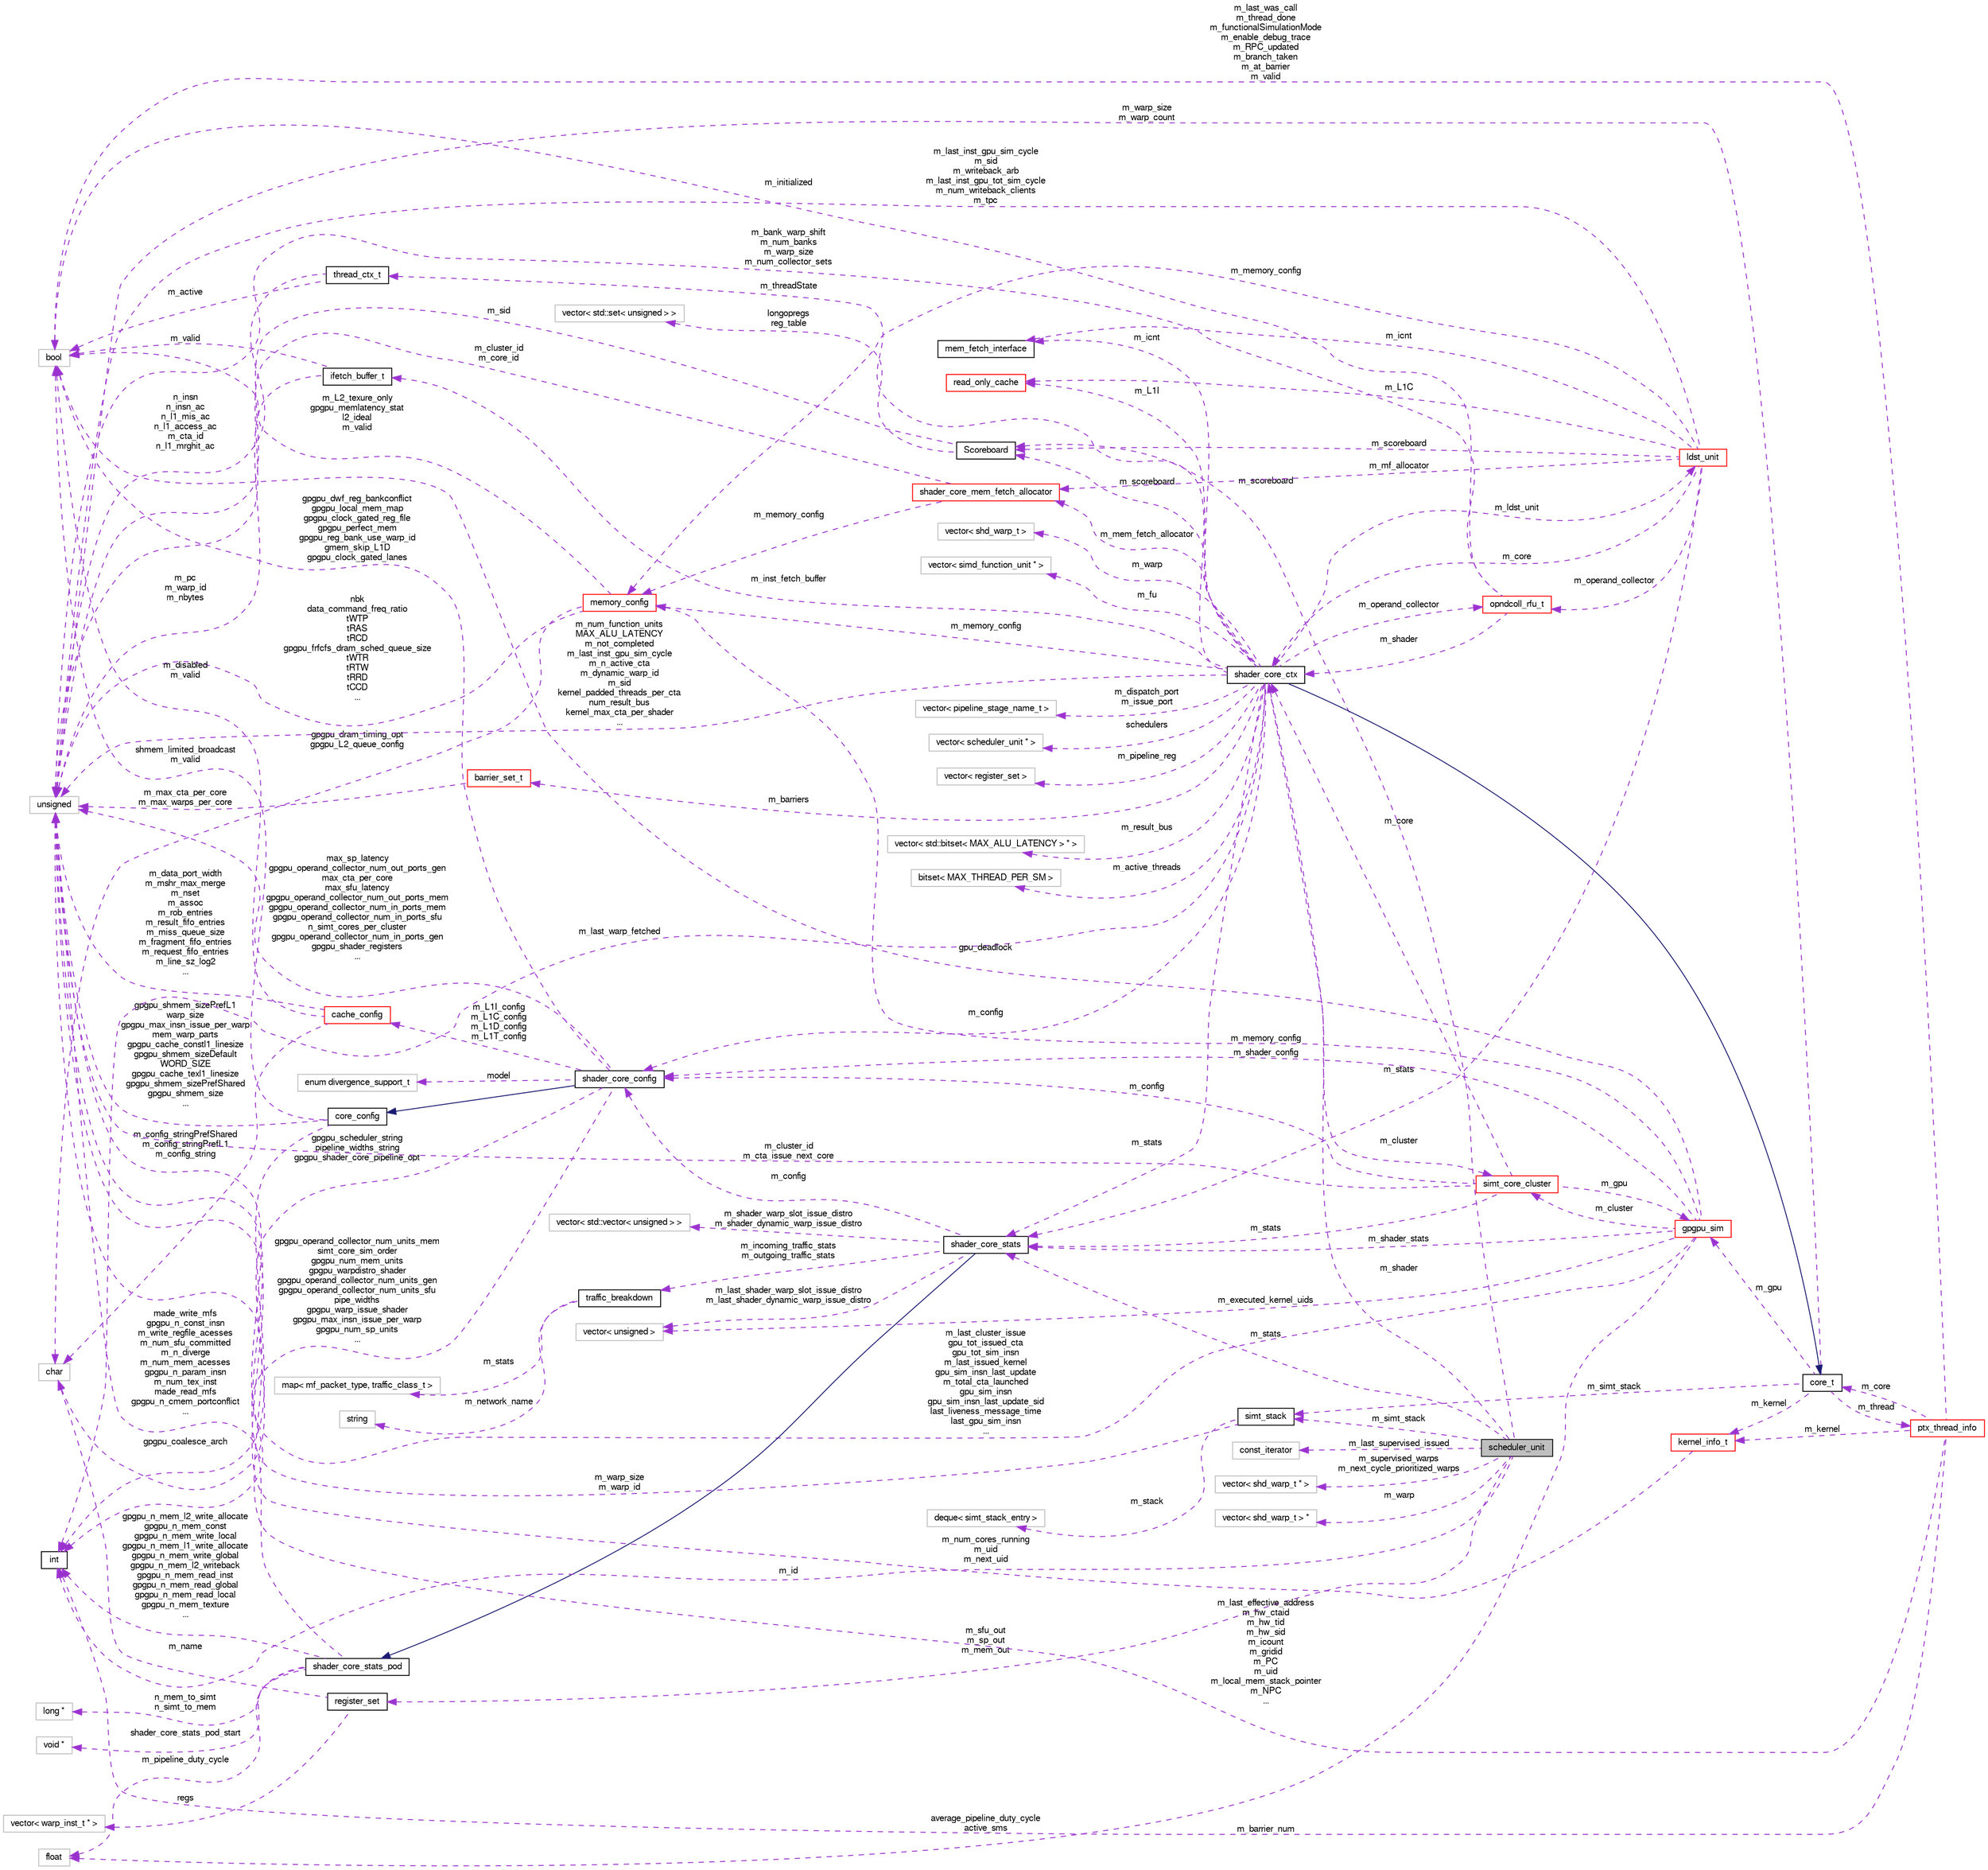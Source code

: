 digraph G
{
  bgcolor="transparent";
  edge [fontname="FreeSans",fontsize="10",labelfontname="FreeSans",labelfontsize="10"];
  node [fontname="FreeSans",fontsize="10",shape=record];
  rankdir=LR;
  Node1 [label="scheduler_unit",height=0.2,width=0.4,color="black", fillcolor="grey75", style="filled" fontcolor="black"];
  Node2 -> Node1 [dir=back,color="darkorchid3",fontsize="10",style="dashed",label="m_sfu_out\nm_sp_out\nm_mem_out",fontname="FreeSans"];
  Node2 [label="register_set",height=0.2,width=0.4,color="black",URL="$classregister__set.html"];
  Node3 -> Node2 [dir=back,color="darkorchid3",fontsize="10",style="dashed",label="m_name",fontname="FreeSans"];
  Node3 [label="char",height=0.2,width=0.4,color="grey75"];
  Node4 -> Node2 [dir=back,color="darkorchid3",fontsize="10",style="dashed",label="regs",fontname="FreeSans"];
  Node4 [label="vector\< warp_inst_t * \>",height=0.2,width=0.4,color="grey75"];
  Node5 -> Node1 [dir=back,color="darkorchid3",fontsize="10",style="dashed",label="m_simt_stack",fontname="FreeSans"];
  Node5 [label="simt_stack",height=0.2,width=0.4,color="black",URL="$classsimt__stack.html"];
  Node6 -> Node5 [dir=back,color="darkorchid3",fontsize="10",style="dashed",label="m_warp_size\nm_warp_id",fontname="FreeSans"];
  Node6 [label="unsigned",height=0.2,width=0.4,color="grey75"];
  Node7 -> Node5 [dir=back,color="darkorchid3",fontsize="10",style="dashed",label="m_stack",fontname="FreeSans"];
  Node7 [label="deque\< simt_stack_entry \>",height=0.2,width=0.4,color="grey75"];
  Node8 -> Node1 [dir=back,color="darkorchid3",fontsize="10",style="dashed",label="m_stats",fontname="FreeSans"];
  Node8 [label="shader_core_stats",height=0.2,width=0.4,color="black",URL="$classshader__core__stats.html"];
  Node9 -> Node8 [dir=back,color="midnightblue",fontsize="10",style="solid",fontname="FreeSans"];
  Node9 [label="shader_core_stats_pod",height=0.2,width=0.4,color="black",URL="$structshader__core__stats__pod.html"];
  Node10 -> Node9 [dir=back,color="darkorchid3",fontsize="10",style="dashed",label="m_pipeline_duty_cycle",fontname="FreeSans"];
  Node10 [label="float",height=0.2,width=0.4,color="grey75"];
  Node11 -> Node9 [dir=back,color="darkorchid3",fontsize="10",style="dashed",label="n_mem_to_simt\nn_simt_to_mem",fontname="FreeSans"];
  Node11 [label="long *",height=0.2,width=0.4,color="grey75"];
  Node12 -> Node9 [dir=back,color="darkorchid3",fontsize="10",style="dashed",label="gpgpu_n_mem_l2_write_allocate\ngpgpu_n_mem_const\ngpgpu_n_mem_write_local\ngpgpu_n_mem_l1_write_allocate\ngpgpu_n_mem_write_global\ngpgpu_n_mem_l2_writeback\ngpgpu_n_mem_read_inst\ngpgpu_n_mem_read_global\ngpgpu_n_mem_read_local\ngpgpu_n_mem_texture\n...",fontname="FreeSans"];
  Node12 [label="int",height=0.2,width=0.4,color="black",URL="$classint.html"];
  Node6 -> Node9 [dir=back,color="darkorchid3",fontsize="10",style="dashed",label="made_write_mfs\ngpgpu_n_const_insn\nm_write_regfile_acesses\nm_num_sfu_committed\nm_n_diverge\nm_num_mem_acesses\ngpgpu_n_param_insn\nm_num_tex_inst\nmade_read_mfs\ngpgpu_n_cmem_portconflict\n...",fontname="FreeSans"];
  Node13 -> Node9 [dir=back,color="darkorchid3",fontsize="10",style="dashed",label="shader_core_stats_pod_start",fontname="FreeSans"];
  Node13 [label="void *",height=0.2,width=0.4,color="grey75"];
  Node14 -> Node8 [dir=back,color="darkorchid3",fontsize="10",style="dashed",label="m_incoming_traffic_stats\nm_outgoing_traffic_stats",fontname="FreeSans"];
  Node14 [label="traffic_breakdown",height=0.2,width=0.4,color="black",URL="$classtraffic__breakdown.html"];
  Node15 -> Node14 [dir=back,color="darkorchid3",fontsize="10",style="dashed",label="m_stats",fontname="FreeSans"];
  Node15 [label="map\< mf_packet_type, traffic_class_t \>",height=0.2,width=0.4,color="grey75"];
  Node16 -> Node14 [dir=back,color="darkorchid3",fontsize="10",style="dashed",label="m_network_name",fontname="FreeSans"];
  Node16 [label="string",height=0.2,width=0.4,color="grey75"];
  Node17 -> Node8 [dir=back,color="darkorchid3",fontsize="10",style="dashed",label="m_config",fontname="FreeSans"];
  Node17 [label="shader_core_config",height=0.2,width=0.4,color="black",URL="$structshader__core__config.html"];
  Node18 -> Node17 [dir=back,color="midnightblue",fontsize="10",style="solid",fontname="FreeSans"];
  Node18 [label="core_config",height=0.2,width=0.4,color="black",URL="$structcore__config.html"];
  Node12 -> Node18 [dir=back,color="darkorchid3",fontsize="10",style="dashed",label="gpgpu_coalesce_arch",fontname="FreeSans"];
  Node19 -> Node18 [dir=back,color="darkorchid3",fontsize="10",style="dashed",label="shmem_limited_broadcast\nm_valid",fontname="FreeSans"];
  Node19 [label="bool",height=0.2,width=0.4,color="grey75"];
  Node6 -> Node18 [dir=back,color="darkorchid3",fontsize="10",style="dashed",label="gpgpu_shmem_sizePrefL1\nwarp_size\ngpgpu_max_insn_issue_per_warp\nmem_warp_parts\ngpgpu_cache_constl1_linesize\ngpgpu_shmem_sizeDefault\nWORD_SIZE\ngpgpu_cache_texl1_linesize\ngpgpu_shmem_sizePrefShared\ngpgpu_shmem_size\n...",fontname="FreeSans"];
  Node3 -> Node17 [dir=back,color="darkorchid3",fontsize="10",style="dashed",label="gpgpu_scheduler_string\npipeline_widths_string\ngpgpu_shader_core_pipeline_opt",fontname="FreeSans"];
  Node20 -> Node17 [dir=back,color="darkorchid3",fontsize="10",style="dashed",label="model",fontname="FreeSans"];
  Node20 [label="enum divergence_support_t",height=0.2,width=0.4,color="grey75"];
  Node12 -> Node17 [dir=back,color="darkorchid3",fontsize="10",style="dashed",label="gpgpu_operand_collector_num_units_mem\nsimt_core_sim_order\ngpgpu_num_mem_units\ngpgpu_warpdistro_shader\ngpgpu_operand_collector_num_units_gen\ngpgpu_operand_collector_num_units_sfu\npipe_widths\ngpgpu_warp_issue_shader\ngpgpu_max_insn_issue_per_warp\ngpgpu_num_sp_units\n...",fontname="FreeSans"];
  Node19 -> Node17 [dir=back,color="darkorchid3",fontsize="10",style="dashed",label="gpgpu_dwf_reg_bankconflict\ngpgpu_local_mem_map\ngpgpu_clock_gated_reg_file\ngpgpu_perfect_mem\ngpgpu_reg_bank_use_warp_id\ngmem_skip_L1D\ngpgpu_clock_gated_lanes",fontname="FreeSans"];
  Node21 -> Node17 [dir=back,color="darkorchid3",fontsize="10",style="dashed",label="m_L1I_config\nm_L1C_config\nm_L1D_config\nm_L1T_config",fontname="FreeSans"];
  Node21 [label="cache_config",height=0.2,width=0.4,color="red",URL="$classcache__config.html"];
  Node3 -> Node21 [dir=back,color="darkorchid3",fontsize="10",style="dashed",label="m_config_stringPrefShared\nm_config_stringPrefL1\nm_config_string",fontname="FreeSans"];
  Node19 -> Node21 [dir=back,color="darkorchid3",fontsize="10",style="dashed",label="m_disabled\nm_valid",fontname="FreeSans"];
  Node6 -> Node21 [dir=back,color="darkorchid3",fontsize="10",style="dashed",label="m_data_port_width\nm_mshr_max_merge\nm_nset\nm_assoc\nm_rob_entries\nm_result_fifo_entries\nm_miss_queue_size\nm_fragment_fifo_entries\nm_request_fifo_entries\nm_line_sz_log2\n...",fontname="FreeSans"];
  Node6 -> Node17 [dir=back,color="darkorchid3",fontsize="10",style="dashed",label="max_sp_latency\ngpgpu_operand_collector_num_out_ports_gen\nmax_cta_per_core\nmax_sfu_latency\ngpgpu_operand_collector_num_out_ports_mem\ngpgpu_operand_collector_num_in_ports_mem\ngpgpu_operand_collector_num_in_ports_sfu\nn_simt_cores_per_cluster\ngpgpu_operand_collector_num_in_ports_gen\ngpgpu_shader_registers\n...",fontname="FreeSans"];
  Node22 -> Node8 [dir=back,color="darkorchid3",fontsize="10",style="dashed",label="m_last_shader_warp_slot_issue_distro\nm_last_shader_dynamic_warp_issue_distro",fontname="FreeSans"];
  Node22 [label="vector\< unsigned \>",height=0.2,width=0.4,color="grey75"];
  Node23 -> Node8 [dir=back,color="darkorchid3",fontsize="10",style="dashed",label="m_shader_warp_slot_issue_distro\nm_shader_dynamic_warp_issue_distro",fontname="FreeSans"];
  Node23 [label="vector\< std::vector\< unsigned \> \>",height=0.2,width=0.4,color="grey75"];
  Node24 -> Node1 [dir=back,color="darkorchid3",fontsize="10",style="dashed",label="m_scoreboard",fontname="FreeSans"];
  Node24 [label="Scoreboard",height=0.2,width=0.4,color="black",URL="$classScoreboard.html"];
  Node25 -> Node24 [dir=back,color="darkorchid3",fontsize="10",style="dashed",label="longopregs\nreg_table",fontname="FreeSans"];
  Node25 [label="vector\< std::set\< unsigned \> \>",height=0.2,width=0.4,color="grey75"];
  Node6 -> Node24 [dir=back,color="darkorchid3",fontsize="10",style="dashed",label="m_sid",fontname="FreeSans"];
  Node26 -> Node1 [dir=back,color="darkorchid3",fontsize="10",style="dashed",label="m_last_supervised_issued",fontname="FreeSans"];
  Node26 [label="const_iterator",height=0.2,width=0.4,color="grey75"];
  Node12 -> Node1 [dir=back,color="darkorchid3",fontsize="10",style="dashed",label="m_id",fontname="FreeSans"];
  Node27 -> Node1 [dir=back,color="darkorchid3",fontsize="10",style="dashed",label="m_supervised_warps\nm_next_cycle_prioritized_warps",fontname="FreeSans"];
  Node27 [label="vector\< shd_warp_t * \>",height=0.2,width=0.4,color="grey75"];
  Node28 -> Node1 [dir=back,color="darkorchid3",fontsize="10",style="dashed",label="m_shader",fontname="FreeSans"];
  Node28 [label="shader_core_ctx",height=0.2,width=0.4,color="black",URL="$classshader__core__ctx.html"];
  Node29 -> Node28 [dir=back,color="midnightblue",fontsize="10",style="solid",fontname="FreeSans"];
  Node29 [label="core_t",height=0.2,width=0.4,color="black",URL="$classcore__t.html"];
  Node5 -> Node29 [dir=back,color="darkorchid3",fontsize="10",style="dashed",label="m_simt_stack",fontname="FreeSans"];
  Node30 -> Node29 [dir=back,color="darkorchid3",fontsize="10",style="dashed",label="m_gpu",fontname="FreeSans"];
  Node30 [label="gpgpu_sim",height=0.2,width=0.4,color="red",URL="$classgpgpu__sim.html"];
  Node17 -> Node30 [dir=back,color="darkorchid3",fontsize="10",style="dashed",label="m_shader_config",fontname="FreeSans"];
  Node31 -> Node30 [dir=back,color="darkorchid3",fontsize="10",style="dashed",label="m_cluster",fontname="FreeSans"];
  Node31 [label="simt_core_cluster",height=0.2,width=0.4,color="red",URL="$classsimt__core__cluster.html"];
  Node17 -> Node31 [dir=back,color="darkorchid3",fontsize="10",style="dashed",label="m_config",fontname="FreeSans"];
  Node8 -> Node31 [dir=back,color="darkorchid3",fontsize="10",style="dashed",label="m_stats",fontname="FreeSans"];
  Node30 -> Node31 [dir=back,color="darkorchid3",fontsize="10",style="dashed",label="m_gpu",fontname="FreeSans"];
  Node28 -> Node31 [dir=back,color="darkorchid3",fontsize="10",style="dashed",label="m_core",fontname="FreeSans"];
  Node6 -> Node31 [dir=back,color="darkorchid3",fontsize="10",style="dashed",label="m_cluster_id\nm_cta_issue_next_core",fontname="FreeSans"];
  Node22 -> Node30 [dir=back,color="darkorchid3",fontsize="10",style="dashed",label="m_executed_kernel_uids",fontname="FreeSans"];
  Node10 -> Node30 [dir=back,color="darkorchid3",fontsize="10",style="dashed",label="average_pipeline_duty_cycle\nactive_sms",fontname="FreeSans"];
  Node8 -> Node30 [dir=back,color="darkorchid3",fontsize="10",style="dashed",label="m_shader_stats",fontname="FreeSans"];
  Node32 -> Node30 [dir=back,color="darkorchid3",fontsize="10",style="dashed",label="m_memory_config",fontname="FreeSans"];
  Node32 [label="memory_config",height=0.2,width=0.4,color="red",URL="$structmemory__config.html"];
  Node3 -> Node32 [dir=back,color="darkorchid3",fontsize="10",style="dashed",label="gpgpu_dram_timing_opt\ngpgpu_L2_queue_config",fontname="FreeSans"];
  Node19 -> Node32 [dir=back,color="darkorchid3",fontsize="10",style="dashed",label="m_L2_texure_only\ngpgpu_memlatency_stat\nl2_ideal\nm_valid",fontname="FreeSans"];
  Node6 -> Node32 [dir=back,color="darkorchid3",fontsize="10",style="dashed",label="nbk\ndata_command_freq_ratio\ntWTP\ntRAS\ntRCD\ngpgpu_frfcfs_dram_sched_queue_size\ntWTR\ntRTW\ntRRD\ntCCD\n...",fontname="FreeSans"];
  Node19 -> Node30 [dir=back,color="darkorchid3",fontsize="10",style="dashed",label="gpu_deadlock",fontname="FreeSans"];
  Node6 -> Node30 [dir=back,color="darkorchid3",fontsize="10",style="dashed",label="m_last_cluster_issue\ngpu_tot_issued_cta\ngpu_tot_sim_insn\nm_last_issued_kernel\ngpu_sim_insn_last_update\nm_total_cta_launched\ngpu_sim_insn\ngpu_sim_insn_last_update_sid\nlast_liveness_message_time\nlast_gpu_sim_insn\n...",fontname="FreeSans"];
  Node6 -> Node29 [dir=back,color="darkorchid3",fontsize="10",style="dashed",label="m_warp_size\nm_warp_count",fontname="FreeSans"];
  Node33 -> Node29 [dir=back,color="darkorchid3",fontsize="10",style="dashed",label="m_thread",fontname="FreeSans"];
  Node33 [label="ptx_thread_info",height=0.2,width=0.4,color="red",URL="$classptx__thread__info.html"];
  Node29 -> Node33 [dir=back,color="darkorchid3",fontsize="10",style="dashed",label="m_core",fontname="FreeSans"];
  Node12 -> Node33 [dir=back,color="darkorchid3",fontsize="10",style="dashed",label="m_barrier_num",fontname="FreeSans"];
  Node19 -> Node33 [dir=back,color="darkorchid3",fontsize="10",style="dashed",label="m_last_was_call\nm_thread_done\nm_functionalSimulationMode\nm_enable_debug_trace\nm_RPC_updated\nm_branch_taken\nm_at_barrier\nm_valid",fontname="FreeSans"];
  Node6 -> Node33 [dir=back,color="darkorchid3",fontsize="10",style="dashed",label="m_last_effective_address\nm_hw_ctaid\nm_hw_tid\nm_hw_sid\nm_icount\nm_gridid\nm_PC\nm_uid\nm_local_mem_stack_pointer\nm_NPC\n...",fontname="FreeSans"];
  Node34 -> Node33 [dir=back,color="darkorchid3",fontsize="10",style="dashed",label="m_kernel",fontname="FreeSans"];
  Node34 [label="kernel_info_t",height=0.2,width=0.4,color="red",URL="$classkernel__info__t.html"];
  Node6 -> Node34 [dir=back,color="darkorchid3",fontsize="10",style="dashed",label="m_num_cores_running\nm_uid\nm_next_uid",fontname="FreeSans"];
  Node34 -> Node29 [dir=back,color="darkorchid3",fontsize="10",style="dashed",label="m_kernel",fontname="FreeSans"];
  Node31 -> Node28 [dir=back,color="darkorchid3",fontsize="10",style="dashed",label="m_cluster",fontname="FreeSans"];
  Node17 -> Node28 [dir=back,color="darkorchid3",fontsize="10",style="dashed",label="m_config",fontname="FreeSans"];
  Node35 -> Node28 [dir=back,color="darkorchid3",fontsize="10",style="dashed",label="m_inst_fetch_buffer",fontname="FreeSans"];
  Node35 [label="ifetch_buffer_t",height=0.2,width=0.4,color="black",URL="$structifetch__buffer__t.html"];
  Node19 -> Node35 [dir=back,color="darkorchid3",fontsize="10",style="dashed",label="m_valid",fontname="FreeSans"];
  Node6 -> Node35 [dir=back,color="darkorchid3",fontsize="10",style="dashed",label="m_pc\nm_warp_id\nm_nbytes",fontname="FreeSans"];
  Node36 -> Node28 [dir=back,color="darkorchid3",fontsize="10",style="dashed",label="m_warp",fontname="FreeSans"];
  Node36 [label="vector\< shd_warp_t \>",height=0.2,width=0.4,color="grey75"];
  Node37 -> Node28 [dir=back,color="darkorchid3",fontsize="10",style="dashed",label="m_icnt",fontname="FreeSans"];
  Node37 [label="mem_fetch_interface",height=0.2,width=0.4,color="black",URL="$classmem__fetch__interface.html"];
  Node8 -> Node28 [dir=back,color="darkorchid3",fontsize="10",style="dashed",label="m_stats",fontname="FreeSans"];
  Node32 -> Node28 [dir=back,color="darkorchid3",fontsize="10",style="dashed",label="m_memory_config",fontname="FreeSans"];
  Node24 -> Node28 [dir=back,color="darkorchid3",fontsize="10",style="dashed",label="m_scoreboard",fontname="FreeSans"];
  Node38 -> Node28 [dir=back,color="darkorchid3",fontsize="10",style="dashed",label="m_fu",fontname="FreeSans"];
  Node38 [label="vector\< simd_function_unit * \>",height=0.2,width=0.4,color="grey75"];
  Node39 -> Node28 [dir=back,color="darkorchid3",fontsize="10",style="dashed",label="m_dispatch_port\nm_issue_port",fontname="FreeSans"];
  Node39 [label="vector\< pipeline_stage_name_t \>",height=0.2,width=0.4,color="grey75"];
  Node12 -> Node28 [dir=back,color="darkorchid3",fontsize="10",style="dashed",label="m_last_warp_fetched",fontname="FreeSans"];
  Node40 -> Node28 [dir=back,color="darkorchid3",fontsize="10",style="dashed",label="m_L1I",fontname="FreeSans"];
  Node40 [label="read_only_cache",height=0.2,width=0.4,color="red",URL="$classread__only__cache.html",tooltip="Read only cache."];
  Node41 -> Node28 [dir=back,color="darkorchid3",fontsize="10",style="dashed",label="m_ldst_unit",fontname="FreeSans"];
  Node41 [label="ldst_unit",height=0.2,width=0.4,color="red",URL="$classldst__unit.html"];
  Node8 -> Node41 [dir=back,color="darkorchid3",fontsize="10",style="dashed",label="m_stats",fontname="FreeSans"];
  Node37 -> Node41 [dir=back,color="darkorchid3",fontsize="10",style="dashed",label="m_icnt",fontname="FreeSans"];
  Node32 -> Node41 [dir=back,color="darkorchid3",fontsize="10",style="dashed",label="m_memory_config",fontname="FreeSans"];
  Node24 -> Node41 [dir=back,color="darkorchid3",fontsize="10",style="dashed",label="m_scoreboard",fontname="FreeSans"];
  Node40 -> Node41 [dir=back,color="darkorchid3",fontsize="10",style="dashed",label="m_L1C",fontname="FreeSans"];
  Node42 -> Node41 [dir=back,color="darkorchid3",fontsize="10",style="dashed",label="m_mf_allocator",fontname="FreeSans"];
  Node42 [label="shader_core_mem_fetch_allocator",height=0.2,width=0.4,color="red",URL="$classshader__core__mem__fetch__allocator.html"];
  Node32 -> Node42 [dir=back,color="darkorchid3",fontsize="10",style="dashed",label="m_memory_config",fontname="FreeSans"];
  Node6 -> Node42 [dir=back,color="darkorchid3",fontsize="10",style="dashed",label="m_cluster_id\nm_core_id",fontname="FreeSans"];
  Node43 -> Node41 [dir=back,color="darkorchid3",fontsize="10",style="dashed",label="m_operand_collector",fontname="FreeSans"];
  Node43 [label="opndcoll_rfu_t",height=0.2,width=0.4,color="red",URL="$classopndcoll__rfu__t.html"];
  Node19 -> Node43 [dir=back,color="darkorchid3",fontsize="10",style="dashed",label="m_initialized",fontname="FreeSans"];
  Node28 -> Node43 [dir=back,color="darkorchid3",fontsize="10",style="dashed",label="m_shader",fontname="FreeSans"];
  Node6 -> Node43 [dir=back,color="darkorchid3",fontsize="10",style="dashed",label="m_bank_warp_shift\nm_num_banks\nm_warp_size\nm_num_collector_sets",fontname="FreeSans"];
  Node28 -> Node41 [dir=back,color="darkorchid3",fontsize="10",style="dashed",label="m_core",fontname="FreeSans"];
  Node6 -> Node41 [dir=back,color="darkorchid3",fontsize="10",style="dashed",label="m_last_inst_gpu_sim_cycle\nm_sid\nm_writeback_arb\nm_last_inst_gpu_tot_sim_cycle\nm_num_writeback_clients\nm_tpc",fontname="FreeSans"];
  Node44 -> Node28 [dir=back,color="darkorchid3",fontsize="10",style="dashed",label="schedulers",fontname="FreeSans"];
  Node44 [label="vector\< scheduler_unit * \>",height=0.2,width=0.4,color="grey75"];
  Node42 -> Node28 [dir=back,color="darkorchid3",fontsize="10",style="dashed",label="m_mem_fetch_allocator",fontname="FreeSans"];
  Node43 -> Node28 [dir=back,color="darkorchid3",fontsize="10",style="dashed",label="m_operand_collector",fontname="FreeSans"];
  Node45 -> Node28 [dir=back,color="darkorchid3",fontsize="10",style="dashed",label="m_threadState",fontname="FreeSans"];
  Node45 [label="thread_ctx_t",height=0.2,width=0.4,color="black",URL="$classthread__ctx__t.html"];
  Node19 -> Node45 [dir=back,color="darkorchid3",fontsize="10",style="dashed",label="m_active",fontname="FreeSans"];
  Node6 -> Node45 [dir=back,color="darkorchid3",fontsize="10",style="dashed",label="n_insn\nn_insn_ac\nn_l1_mis_ac\nn_l1_access_ac\nm_cta_id\nn_l1_mrghit_ac",fontname="FreeSans"];
  Node46 -> Node28 [dir=back,color="darkorchid3",fontsize="10",style="dashed",label="m_pipeline_reg",fontname="FreeSans"];
  Node46 [label="vector\< register_set \>",height=0.2,width=0.4,color="grey75"];
  Node47 -> Node28 [dir=back,color="darkorchid3",fontsize="10",style="dashed",label="m_barriers",fontname="FreeSans"];
  Node47 [label="barrier_set_t",height=0.2,width=0.4,color="red",URL="$classbarrier__set__t.html"];
  Node6 -> Node47 [dir=back,color="darkorchid3",fontsize="10",style="dashed",label="m_max_cta_per_core\nm_max_warps_per_core",fontname="FreeSans"];
  Node6 -> Node28 [dir=back,color="darkorchid3",fontsize="10",style="dashed",label="m_num_function_units\nMAX_ALU_LATENCY\nm_not_completed\nm_last_inst_gpu_sim_cycle\nm_n_active_cta\nm_dynamic_warp_id\nm_sid\nkernel_padded_threads_per_cta\nnum_result_bus\nkernel_max_cta_per_shader\n...",fontname="FreeSans"];
  Node48 -> Node28 [dir=back,color="darkorchid3",fontsize="10",style="dashed",label="m_result_bus",fontname="FreeSans"];
  Node48 [label="vector\< std::bitset\< MAX_ALU_LATENCY \> * \>",height=0.2,width=0.4,color="grey75"];
  Node49 -> Node28 [dir=back,color="darkorchid3",fontsize="10",style="dashed",label="m_active_threads",fontname="FreeSans"];
  Node49 [label="bitset\< MAX_THREAD_PER_SM \>",height=0.2,width=0.4,color="grey75"];
  Node50 -> Node1 [dir=back,color="darkorchid3",fontsize="10",style="dashed",label="m_warp",fontname="FreeSans"];
  Node50 [label="vector\< shd_warp_t \> *",height=0.2,width=0.4,color="grey75"];
}

